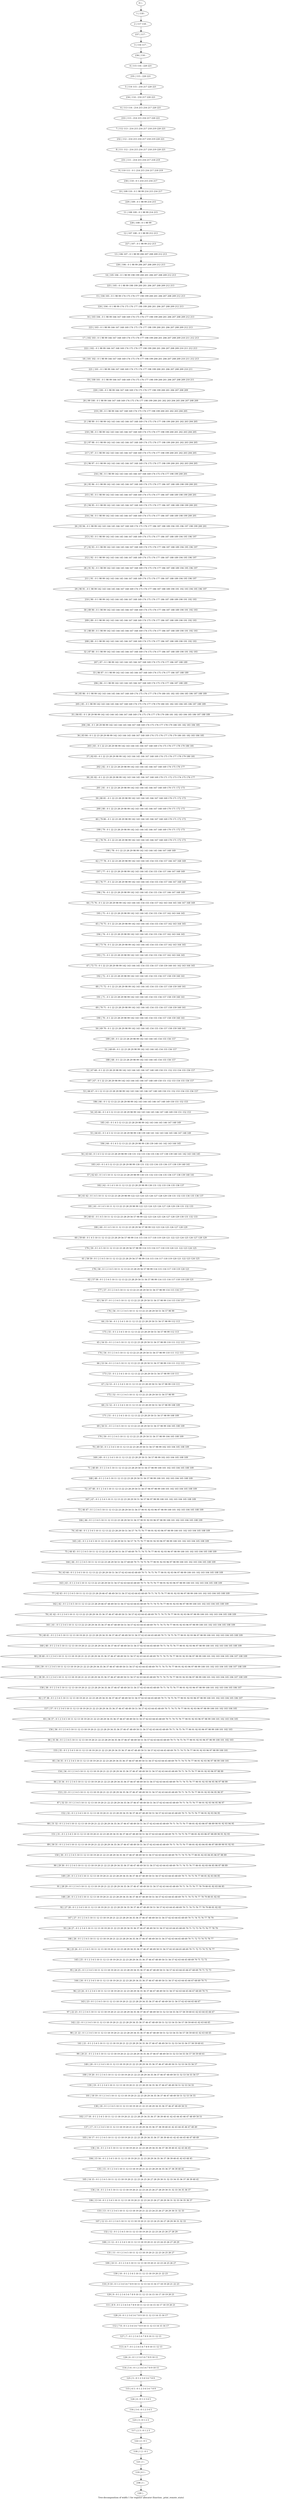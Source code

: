 digraph G {
graph [label="Tree-decomposition of width 1 for register allocator (function _print_remote_stats)"]
0[label="0 | : "];
1[label="1 | 118 : "];
2[label="2 | 117 118 : "];
3[label="3 | 116 117 : "];
4[label="4 | 115 116 : 220 221 "];
5[label="5 | 114 115 : 216 217 220 221 "];
6[label="6 | 113 114 : 214 215 216 217 220 221 "];
7[label="7 | 112 113 : 214 215 216 217 218 219 220 221 "];
8[label="8 | 111 112 : 214 215 216 217 218 219 220 221 "];
9[label="9 | 110 111 : 0 1 214 215 216 217 218 219 "];
10[label="10 | 109 110 : 0 1 98 99 214 215 216 217 "];
11[label="11 | 108 109 : 0 1 98 99 214 215 "];
12[label="12 | 107 108 : 0 1 98 99 212 213 "];
13[label="13 | 106 107 : 0 1 98 99 206 207 208 209 212 213 "];
14[label="14 | 105 106 : 0 1 98 99 198 199 200 201 206 207 208 209 212 213 "];
15[label="15 | 104 105 : 0 1 98 99 174 175 176 177 198 199 200 201 206 207 208 209 212 213 "];
16[label="16 | 103 104 : 0 1 98 99 166 167 168 169 174 175 176 177 198 199 200 201 206 207 208 209 212 213 "];
17[label="17 | 102 103 : 0 1 98 99 166 167 168 169 174 175 176 177 198 199 200 201 206 207 208 209 210 211 212 213 "];
18[label="18 | 101 102 : 0 1 98 99 166 167 168 169 174 175 176 177 198 199 200 201 206 207 208 209 210 211 212 213 "];
19[label="19 | 100 101 : 0 1 98 99 166 167 168 169 174 175 176 177 198 199 200 201 206 207 208 209 210 211 "];
20[label="20 | 99 100 : 0 1 98 99 166 167 168 169 174 175 176 177 198 199 200 201 202 203 204 205 206 207 208 209 "];
21[label="21 | 98 99 : 0 1 98 99 142 143 144 145 166 167 168 169 174 175 176 177 198 199 200 201 202 203 204 205 "];
22[label="22 | 97 98 : 0 1 98 99 142 143 144 145 166 167 168 169 174 175 176 177 198 199 200 201 202 203 204 205 "];
23[label="23 | 96 97 : 0 1 98 99 142 143 144 145 166 167 168 169 174 175 176 177 198 199 200 201 202 203 204 205 "];
24[label="24 | 95 96 : 0 1 98 99 142 143 144 145 166 167 168 169 174 175 176 177 186 187 188 189 198 199 200 201 "];
25[label="25 | 94 95 : 0 1 98 99 142 143 144 145 166 167 168 169 174 175 176 177 186 187 188 189 198 199 200 201 "];
26[label="26 | 93 94 : 0 1 98 99 142 143 144 145 166 167 168 169 174 175 176 177 186 187 188 189 194 195 196 197 198 199 200 201 "];
27[label="27 | 92 93 : 0 1 98 99 142 143 144 145 166 167 168 169 174 175 176 177 186 187 188 189 194 195 196 197 "];
28[label="28 | 91 92 : 0 1 98 99 142 143 144 145 166 167 168 169 174 175 176 177 186 187 188 189 194 195 196 197 "];
29[label="29 | 90 91 : 0 1 98 99 142 143 144 145 166 167 168 169 174 175 176 177 186 187 188 189 190 191 192 193 194 195 196 197 "];
30[label="30 | 89 90 : 0 1 98 99 142 143 144 145 166 167 168 169 174 175 176 177 186 187 188 189 190 191 192 193 "];
31[label="31 | 88 89 : 0 1 98 99 142 143 144 145 166 167 168 169 174 175 176 177 186 187 188 189 190 191 192 193 "];
32[label="32 | 87 88 : 0 1 98 99 142 143 144 145 166 167 168 169 174 175 176 177 186 187 188 189 190 191 192 193 "];
33[label="33 | 86 87 : 0 1 98 99 142 143 144 145 166 167 168 169 174 175 176 177 186 187 188 189 "];
34[label="34 | 85 86 : 0 1 98 99 142 143 144 145 166 167 168 169 174 175 176 177 178 179 180 181 182 183 184 185 186 187 188 189 "];
35[label="35 | 84 85 : 0 1 28 29 98 99 142 143 144 145 166 167 168 169 174 175 176 177 178 179 180 181 182 183 184 185 186 187 188 189 "];
36[label="36 | 83 84 : 0 1 22 23 28 29 98 99 142 143 144 145 166 167 168 169 174 175 176 177 178 179 180 181 182 183 184 185 "];
37[label="37 | 82 83 : 0 1 22 23 28 29 98 99 142 143 144 145 166 167 168 169 174 175 176 177 178 179 180 181 "];
38[label="38 | 81 82 : 0 1 22 23 28 29 98 99 142 143 144 145 166 167 168 169 170 171 172 173 174 175 176 177 "];
39[label="39 | 80 81 : 0 1 22 23 28 29 98 99 142 143 144 145 166 167 168 169 170 171 172 173 "];
40[label="40 | 79 80 : 0 1 22 23 28 29 98 99 142 143 144 145 166 167 168 169 170 171 172 173 "];
41[label="41 | 78 79 : 0 1 22 23 28 29 98 99 142 143 144 145 166 167 168 169 170 171 172 173 "];
42[label="42 | 77 78 : 0 1 22 23 28 29 98 99 142 143 144 145 154 155 156 157 166 167 168 169 "];
43[label="43 | 76 77 : 0 1 22 23 28 29 98 99 142 143 144 145 154 155 156 157 166 167 168 169 "];
44[label="44 | 75 76 : 0 1 22 23 28 29 98 99 142 143 144 145 154 155 156 157 162 163 164 165 166 167 168 169 "];
45[label="45 | 74 75 : 0 1 22 23 28 29 98 99 142 143 144 145 154 155 156 157 162 163 164 165 "];
46[label="46 | 73 74 : 0 1 22 23 28 29 98 99 142 143 144 145 154 155 156 157 162 163 164 165 "];
47[label="47 | 72 73 : 0 1 22 23 28 29 98 99 142 143 144 145 154 155 156 157 158 159 160 161 162 163 164 165 "];
48[label="48 | 71 72 : 0 1 22 23 28 29 98 99 142 143 144 145 154 155 156 157 158 159 160 161 "];
49[label="49 | 70 71 : 0 1 22 23 28 29 98 99 142 143 144 145 154 155 156 157 158 159 160 161 "];
50[label="50 | 69 70 : 0 1 22 23 28 29 98 99 142 143 144 145 154 155 156 157 158 159 160 161 "];
51[label="51 | 68 69 : 0 1 22 23 28 29 98 99 142 143 144 145 154 155 156 157 "];
52[label="52 | 67 68 : 0 1 22 23 28 29 98 99 142 143 144 145 146 147 148 149 150 151 152 153 154 155 156 157 "];
53[label="53 | 66 67 : 0 1 12 13 22 23 28 29 98 99 142 143 144 145 146 147 148 149 150 151 152 153 154 155 156 157 "];
54[label="54 | 65 66 : 0 1 4 5 12 13 22 23 28 29 98 99 142 143 144 145 146 147 148 149 150 151 152 153 "];
55[label="55 | 64 65 : 0 1 4 5 12 13 22 23 28 29 98 99 138 139 140 141 142 143 144 145 146 147 148 149 "];
56[label="56 | 63 64 : 0 1 4 5 12 13 22 23 28 29 98 99 130 131 132 133 134 135 136 137 138 139 140 141 142 143 144 145 "];
57[label="57 | 62 63 : 0 1 4 5 10 11 12 13 22 23 28 29 98 99 130 131 132 133 134 135 136 137 138 139 140 141 "];
58[label="58 | 61 62 : 0 1 4 5 10 11 12 13 22 23 28 29 98 99 122 123 124 125 126 127 128 129 130 131 132 133 134 135 136 137 "];
59[label="59 | 60 61 : 0 1 4 5 10 11 12 13 22 23 28 29 56 57 98 99 122 123 124 125 126 127 128 129 130 131 132 133 "];
60[label="60 | 59 60 : 0 1 4 5 10 11 12 13 22 23 28 29 56 57 98 99 114 115 116 117 118 119 120 121 122 123 124 125 126 127 128 129 "];
61[label="61 | 58 59 : 0 1 2 3 4 5 10 11 12 13 22 23 28 29 56 57 98 99 114 115 116 117 118 119 120 121 122 123 124 125 "];
62[label="62 | 57 58 : 0 1 2 3 4 5 10 11 12 13 22 23 28 29 50 51 56 57 98 99 114 115 116 117 118 119 120 121 "];
63[label="63 | 56 57 : 0 1 2 3 4 5 10 11 12 13 22 23 28 29 50 51 56 57 98 99 114 115 116 117 "];
64[label="64 | 55 56 : 0 1 2 3 4 5 10 11 12 13 22 23 28 29 50 51 56 57 98 99 112 113 "];
65[label="65 | 54 55 : 0 1 2 3 4 5 10 11 12 13 22 23 28 29 50 51 56 57 98 99 110 111 112 113 "];
66[label="66 | 53 54 : 0 1 2 3 4 5 10 11 12 13 22 23 28 29 50 51 56 57 98 99 110 111 112 113 "];
67[label="67 | 52 53 : 0 1 2 3 4 5 10 11 12 13 22 23 28 29 50 51 56 57 98 99 110 111 "];
68[label="68 | 51 52 : 0 1 2 3 4 5 10 11 12 13 22 23 28 29 50 51 56 57 98 99 108 109 "];
69[label="69 | 50 51 : 0 1 2 3 4 5 10 11 12 13 22 23 28 29 50 51 56 57 98 99 104 105 108 109 "];
70[label="70 | 49 50 : 0 1 2 3 4 5 10 11 12 13 22 23 28 29 50 51 56 57 98 99 102 103 104 105 108 109 "];
71[label="71 | 48 49 : 0 1 2 3 4 5 10 11 12 13 22 23 28 29 50 51 56 57 98 99 100 101 102 103 104 105 108 109 "];
72[label="72 | 47 48 : 0 1 2 3 4 5 10 11 12 13 22 23 28 29 50 51 56 57 96 97 98 99 100 101 102 103 104 105 108 109 "];
73[label="73 | 46 47 : 0 1 2 3 4 5 10 11 12 13 22 23 28 29 50 51 56 57 90 91 92 93 96 97 98 99 100 101 102 103 104 105 108 109 "];
74[label="74 | 45 46 : 0 1 2 3 4 5 10 11 12 13 22 23 28 29 50 51 56 57 74 75 76 77 90 91 92 93 96 97 98 99 100 101 102 103 104 105 108 109 "];
75[label="75 | 44 45 : 0 1 2 3 4 5 10 11 12 13 22 23 28 29 50 51 56 57 68 69 70 71 74 75 76 77 90 91 92 93 96 97 98 99 100 101 102 103 104 105 108 109 "];
76[label="76 | 43 44 : 0 1 2 3 4 5 10 11 12 13 22 23 28 29 50 51 56 57 62 63 64 65 68 69 70 71 74 75 76 77 90 91 92 93 96 97 98 99 100 101 102 103 104 105 108 109 "];
77[label="77 | 42 43 : 0 1 2 3 4 5 10 11 12 13 22 23 28 29 46 47 48 49 50 51 56 57 62 63 64 65 68 69 70 71 74 75 76 77 90 91 92 93 96 97 98 99 100 101 102 103 104 105 108 109 "];
78[label="78 | 41 42 : 0 1 2 3 4 5 10 11 12 13 22 23 28 29 34 35 36 37 46 47 48 49 50 51 56 57 62 63 64 65 68 69 70 71 74 75 76 77 90 91 92 93 96 97 98 99 100 101 102 103 104 105 108 109 "];
79[label="79 | 40 41 : 0 1 2 3 4 5 10 11 12 13 18 19 20 21 22 23 28 29 34 35 36 37 46 47 48 49 50 51 56 57 62 63 64 65 68 69 70 71 74 75 76 77 90 91 92 93 96 97 98 99 100 101 102 103 104 105 108 109 "];
80[label="80 | 39 40 : 0 1 2 3 4 5 10 11 12 13 18 19 20 21 22 23 28 29 34 35 36 37 46 47 48 49 50 51 56 57 62 63 64 65 68 69 70 71 74 75 76 77 90 91 92 93 96 97 98 99 100 101 102 103 104 105 106 107 108 109 "];
81[label="81 | 38 39 : 0 1 2 3 4 5 10 11 12 13 18 19 20 21 22 23 28 29 34 35 36 37 46 47 48 49 50 51 56 57 62 63 64 65 68 69 70 71 74 75 76 77 90 91 92 93 96 97 98 99 100 101 102 103 104 105 106 107 108 109 "];
82[label="82 | 37 38 : 0 1 2 3 4 5 10 11 12 13 18 19 20 21 22 23 28 29 34 35 36 37 46 47 48 49 50 51 56 57 62 63 64 65 68 69 70 71 74 75 76 77 90 91 92 93 96 97 98 99 100 101 102 103 104 105 106 107 "];
83[label="83 | 36 37 : 0 1 2 3 4 5 10 11 12 13 18 19 20 21 22 23 28 29 34 35 36 37 46 47 48 49 50 51 56 57 62 63 64 65 68 69 70 71 74 75 76 77 90 91 92 93 96 97 98 99 100 101 102 103 104 105 "];
84[label="84 | 35 36 : 0 1 2 3 4 5 10 11 12 13 18 19 20 21 22 23 28 29 34 35 36 37 46 47 48 49 50 51 56 57 62 63 64 65 68 69 70 71 74 75 76 77 90 91 92 93 96 97 98 99 100 101 102 103 "];
85[label="85 | 34 35 : 0 1 2 3 4 5 10 11 12 13 18 19 20 21 22 23 28 29 34 35 36 37 46 47 48 49 50 51 56 57 62 63 64 65 68 69 70 71 74 75 76 77 90 91 92 93 96 97 98 99 100 101 "];
86[label="86 | 33 34 : 0 1 2 3 4 5 10 11 12 13 18 19 20 21 22 23 28 29 34 35 36 37 46 47 48 49 50 51 56 57 62 63 64 65 68 69 70 71 74 75 76 77 90 91 92 93 94 95 96 97 98 99 "];
87[label="87 | 32 33 : 0 1 2 3 4 5 10 11 12 13 18 19 20 21 22 23 28 29 34 35 36 37 46 47 48 49 50 51 56 57 62 63 64 65 68 69 70 71 74 75 76 77 90 91 92 93 94 95 96 97 "];
88[label="88 | 31 32 : 0 1 2 3 4 5 10 11 12 13 18 19 20 21 22 23 28 29 34 35 36 37 46 47 48 49 50 51 56 57 62 63 64 65 68 69 70 71 74 75 76 77 80 81 82 83 86 87 88 89 90 91 92 93 94 95 "];
89[label="89 | 30 31 : 0 1 2 3 4 5 10 11 12 13 18 19 20 21 22 23 28 29 34 35 36 37 46 47 48 49 50 51 56 57 62 63 64 65 68 69 70 71 74 75 76 77 80 81 82 83 84 85 86 87 88 89 90 91 92 93 "];
90[label="90 | 29 30 : 0 1 2 3 4 5 10 11 12 13 18 19 20 21 22 23 28 29 34 35 36 37 46 47 48 49 50 51 56 57 62 63 64 65 68 69 70 71 74 75 76 77 80 81 82 83 84 85 86 87 88 89 "];
91[label="91 | 28 29 : 0 1 2 3 4 5 10 11 12 13 18 19 20 21 22 23 28 29 34 35 36 37 46 47 48 49 50 51 56 57 62 63 64 65 68 69 70 71 74 75 76 77 78 79 80 81 82 83 84 85 "];
92[label="92 | 27 28 : 0 1 2 3 4 5 10 11 12 13 18 19 20 21 22 23 28 29 34 35 36 37 46 47 48 49 50 51 56 57 62 63 64 65 68 69 70 71 74 75 76 77 78 79 80 81 82 83 "];
93[label="93 | 26 27 : 0 1 2 3 4 5 10 11 12 13 18 19 20 21 22 23 28 29 34 35 36 37 46 47 48 49 50 51 56 57 62 63 64 65 68 69 70 71 72 73 74 75 76 77 78 79 "];
94[label="94 | 25 26 : 0 1 2 3 4 5 10 11 12 13 18 19 20 21 22 23 28 29 34 35 36 37 46 47 48 49 50 51 56 57 62 63 64 65 68 69 70 71 72 73 74 75 76 77 "];
95[label="95 | 24 25 : 0 1 2 3 4 5 10 11 12 13 18 19 20 21 22 23 28 29 34 35 36 37 46 47 48 49 50 51 56 57 62 63 64 65 66 67 68 69 70 71 72 73 "];
96[label="96 | 23 24 : 0 1 2 3 4 5 10 11 12 13 18 19 20 21 22 23 28 29 34 35 36 37 46 47 48 49 50 51 56 57 62 63 64 65 66 67 68 69 70 71 "];
97[label="97 | 22 23 : 0 1 2 3 4 5 10 11 12 13 18 19 20 21 22 23 28 29 34 35 36 37 46 47 48 49 50 51 52 53 54 55 56 57 58 59 60 61 62 63 64 65 66 67 "];
98[label="98 | 21 22 : 0 1 2 3 4 5 10 11 12 13 18 19 20 21 22 23 28 29 34 35 36 37 46 47 48 49 50 51 52 53 54 55 56 57 58 59 60 61 62 63 64 65 "];
99[label="99 | 20 21 : 0 1 2 3 4 5 10 11 12 13 18 19 20 21 22 23 28 29 34 35 36 37 46 47 48 49 50 51 52 53 54 55 56 57 58 59 60 61 "];
100[label="100 | 19 20 : 0 1 2 3 4 5 10 11 12 13 18 19 20 21 22 23 28 29 34 35 36 37 46 47 48 49 50 51 52 53 54 55 56 57 "];
101[label="101 | 18 19 : 0 1 2 3 4 5 10 11 12 13 18 19 20 21 22 23 28 29 34 35 36 37 46 47 48 49 50 51 52 53 54 55 "];
102[label="102 | 17 18 : 0 1 2 3 4 5 10 11 12 13 18 19 20 21 22 23 28 29 34 35 36 37 38 39 40 41 42 43 44 45 46 47 48 49 50 51 "];
103[label="103 | 16 17 : 0 1 2 3 4 5 10 11 12 13 18 19 20 21 22 23 28 29 34 35 36 37 38 39 40 41 42 43 44 45 46 47 48 49 "];
104[label="104 | 15 16 : 0 1 2 3 4 5 10 11 12 13 18 19 20 21 22 23 28 29 34 35 36 37 38 39 40 41 42 43 44 45 "];
105[label="105 | 14 15 : 0 1 2 3 4 5 10 11 12 13 18 19 20 21 22 23 24 25 26 27 28 29 30 31 32 33 34 35 36 37 38 39 40 41 "];
106[label="106 | 13 14 : 0 1 2 3 4 5 10 11 12 13 18 19 20 21 22 23 24 25 26 27 28 29 30 31 32 33 34 35 36 37 "];
107[label="107 | 12 13 : 0 1 2 3 4 5 10 11 12 13 18 19 20 21 22 23 24 25 26 27 28 29 30 31 32 33 "];
108[label="108 | 11 12 : 0 1 2 3 4 5 10 11 12 13 18 19 20 21 22 23 24 25 26 27 28 29 "];
109[label="109 | 10 11 : 0 1 2 3 4 5 10 11 12 13 18 19 20 21 22 23 24 25 26 27 "];
110[label="110 | 9 10 : 0 1 2 3 4 5 6 7 8 9 10 11 12 13 14 15 16 17 18 19 20 21 22 23 "];
111[label="111 | 8 9 : 0 1 2 3 4 5 6 7 8 9 10 11 12 13 14 15 16 17 18 19 20 21 "];
112[label="112 | 7 8 : 0 1 2 3 4 5 6 7 8 9 10 11 12 13 14 15 16 17 "];
113[label="113 | 6 7 : 0 1 2 3 4 5 6 7 8 9 10 11 12 13 "];
114[label="114 | 5 6 : 0 1 2 3 4 5 6 7 8 9 10 11 "];
115[label="115 | 4 5 : 0 1 2 3 4 5 6 7 8 9 "];
116[label="116 | 3 4 : 0 1 2 3 4 5 "];
117[label="117 | 2 3 : 0 1 2 3 "];
118[label="118 | 1 2 : 0 1 "];
119[label="119 | 0 1 : "];
120[label="120 | : "];
121[label="121 | 1 : "];
122[label="122 | 2 : 0 1 "];
123[label="123 | 3 : 0 1 2 3 "];
124[label="124 | 4 : 0 1 2 3 4 5 "];
125[label="125 | 5 : 0 1 2 3 4 5 6 7 8 9 "];
126[label="126 | 6 : 0 1 2 3 4 5 6 7 8 9 10 11 "];
127[label="127 | 7 : 0 1 2 3 4 5 6 7 8 9 10 11 12 13 "];
128[label="128 | 8 : 0 1 2 3 4 5 6 7 8 9 10 11 12 13 14 15 16 17 "];
129[label="129 | 9 : 0 1 2 3 4 5 6 7 8 9 10 11 12 13 14 15 16 17 18 19 20 21 "];
130[label="130 | 10 : 0 1 2 3 4 5 10 11 12 13 18 19 20 21 22 23 "];
131[label="131 | 11 : 0 1 2 3 4 5 10 11 12 13 18 19 20 21 22 23 24 25 26 27 "];
132[label="132 | 12 : 0 1 2 3 4 5 10 11 12 13 18 19 20 21 22 23 24 25 26 27 28 29 "];
133[label="133 | 13 : 0 1 2 3 4 5 10 11 12 13 18 19 20 21 22 23 24 25 26 27 28 29 30 31 32 33 "];
134[label="134 | 14 : 0 1 2 3 4 5 10 11 12 13 18 19 20 21 22 23 24 25 26 27 28 29 30 31 32 33 34 35 36 37 "];
135[label="135 | 15 : 0 1 2 3 4 5 10 11 12 13 18 19 20 21 22 23 28 29 34 35 36 37 38 39 40 41 "];
136[label="136 | 16 : 0 1 2 3 4 5 10 11 12 13 18 19 20 21 22 23 28 29 34 35 36 37 38 39 40 41 42 43 44 45 "];
137[label="137 | 17 : 0 1 2 3 4 5 10 11 12 13 18 19 20 21 22 23 28 29 34 35 36 37 38 39 40 41 42 43 44 45 46 47 48 49 "];
138[label="138 | 18 : 0 1 2 3 4 5 10 11 12 13 18 19 20 21 22 23 28 29 34 35 36 37 46 47 48 49 50 51 "];
139[label="139 | 19 : 0 1 2 3 4 5 10 11 12 13 18 19 20 21 22 23 28 29 34 35 36 37 46 47 48 49 50 51 52 53 54 55 "];
140[label="140 | 20 : 0 1 2 3 4 5 10 11 12 13 18 19 20 21 22 23 28 29 34 35 36 37 46 47 48 49 50 51 52 53 54 55 56 57 "];
141[label="141 | 21 : 0 1 2 3 4 5 10 11 12 13 18 19 20 21 22 23 28 29 34 35 36 37 46 47 48 49 50 51 52 53 54 55 56 57 58 59 60 61 "];
142[label="142 | 22 : 0 1 2 3 4 5 10 11 12 13 18 19 20 21 22 23 28 29 34 35 36 37 46 47 48 49 50 51 52 53 54 55 56 57 58 59 60 61 62 63 64 65 "];
143[label="143 | 23 : 0 1 2 3 4 5 10 11 12 13 18 19 20 21 22 23 28 29 34 35 36 37 46 47 48 49 50 51 56 57 62 63 64 65 66 67 "];
144[label="144 | 24 : 0 1 2 3 4 5 10 11 12 13 18 19 20 21 22 23 28 29 34 35 36 37 46 47 48 49 50 51 56 57 62 63 64 65 66 67 68 69 70 71 "];
145[label="145 | 25 : 0 1 2 3 4 5 10 11 12 13 18 19 20 21 22 23 28 29 34 35 36 37 46 47 48 49 50 51 56 57 62 63 64 65 68 69 70 71 72 73 "];
146[label="146 | 26 : 0 1 2 3 4 5 10 11 12 13 18 19 20 21 22 23 28 29 34 35 36 37 46 47 48 49 50 51 56 57 62 63 64 65 68 69 70 71 72 73 74 75 76 77 "];
147[label="147 | 27 : 0 1 2 3 4 5 10 11 12 13 18 19 20 21 22 23 28 29 34 35 36 37 46 47 48 49 50 51 56 57 62 63 64 65 68 69 70 71 74 75 76 77 78 79 "];
148[label="148 | 28 : 0 1 2 3 4 5 10 11 12 13 18 19 20 21 22 23 28 29 34 35 36 37 46 47 48 49 50 51 56 57 62 63 64 65 68 69 70 71 74 75 76 77 78 79 80 81 82 83 "];
149[label="149 | 29 : 0 1 2 3 4 5 10 11 12 13 18 19 20 21 22 23 28 29 34 35 36 37 46 47 48 49 50 51 56 57 62 63 64 65 68 69 70 71 74 75 76 77 80 81 82 83 84 85 "];
150[label="150 | 30 : 0 1 2 3 4 5 10 11 12 13 18 19 20 21 22 23 28 29 34 35 36 37 46 47 48 49 50 51 56 57 62 63 64 65 68 69 70 71 74 75 76 77 80 81 82 83 84 85 86 87 88 89 "];
151[label="151 | 31 : 0 1 2 3 4 5 10 11 12 13 18 19 20 21 22 23 28 29 34 35 36 37 46 47 48 49 50 51 56 57 62 63 64 65 68 69 70 71 74 75 76 77 80 81 82 83 86 87 88 89 90 91 92 93 "];
152[label="152 | 32 : 0 1 2 3 4 5 10 11 12 13 18 19 20 21 22 23 28 29 34 35 36 37 46 47 48 49 50 51 56 57 62 63 64 65 68 69 70 71 74 75 76 77 90 91 92 93 94 95 "];
153[label="153 | 33 : 0 1 2 3 4 5 10 11 12 13 18 19 20 21 22 23 28 29 34 35 36 37 46 47 48 49 50 51 56 57 62 63 64 65 68 69 70 71 74 75 76 77 90 91 92 93 94 95 96 97 "];
154[label="154 | 34 : 0 1 2 3 4 5 10 11 12 13 18 19 20 21 22 23 28 29 34 35 36 37 46 47 48 49 50 51 56 57 62 63 64 65 68 69 70 71 74 75 76 77 90 91 92 93 96 97 98 99 "];
155[label="155 | 35 : 0 1 2 3 4 5 10 11 12 13 18 19 20 21 22 23 28 29 34 35 36 37 46 47 48 49 50 51 56 57 62 63 64 65 68 69 70 71 74 75 76 77 90 91 92 93 96 97 98 99 100 101 "];
156[label="156 | 36 : 0 1 2 3 4 5 10 11 12 13 18 19 20 21 22 23 28 29 34 35 36 37 46 47 48 49 50 51 56 57 62 63 64 65 68 69 70 71 74 75 76 77 90 91 92 93 96 97 98 99 100 101 102 103 "];
157[label="157 | 37 : 0 1 2 3 4 5 10 11 12 13 18 19 20 21 22 23 28 29 34 35 36 37 46 47 48 49 50 51 56 57 62 63 64 65 68 69 70 71 74 75 76 77 90 91 92 93 96 97 98 99 100 101 102 103 104 105 "];
158[label="158 | 38 : 0 1 2 3 4 5 10 11 12 13 18 19 20 21 22 23 28 29 34 35 36 37 46 47 48 49 50 51 56 57 62 63 64 65 68 69 70 71 74 75 76 77 90 91 92 93 96 97 98 99 100 101 102 103 104 105 106 107 "];
159[label="159 | 39 : 0 1 2 3 4 5 10 11 12 13 18 19 20 21 22 23 28 29 34 35 36 37 46 47 48 49 50 51 56 57 62 63 64 65 68 69 70 71 74 75 76 77 90 91 92 93 96 97 98 99 100 101 102 103 104 105 106 107 108 109 "];
160[label="160 | 40 : 0 1 2 3 4 5 10 11 12 13 18 19 20 21 22 23 28 29 34 35 36 37 46 47 48 49 50 51 56 57 62 63 64 65 68 69 70 71 74 75 76 77 90 91 92 93 96 97 98 99 100 101 102 103 104 105 108 109 "];
161[label="161 | 41 : 0 1 2 3 4 5 10 11 12 13 22 23 28 29 34 35 36 37 46 47 48 49 50 51 56 57 62 63 64 65 68 69 70 71 74 75 76 77 90 91 92 93 96 97 98 99 100 101 102 103 104 105 108 109 "];
162[label="162 | 42 : 0 1 2 3 4 5 10 11 12 13 22 23 28 29 46 47 48 49 50 51 56 57 62 63 64 65 68 69 70 71 74 75 76 77 90 91 92 93 96 97 98 99 100 101 102 103 104 105 108 109 "];
163[label="163 | 43 : 0 1 2 3 4 5 10 11 12 13 22 23 28 29 50 51 56 57 62 63 64 65 68 69 70 71 74 75 76 77 90 91 92 93 96 97 98 99 100 101 102 103 104 105 108 109 "];
164[label="164 | 44 : 0 1 2 3 4 5 10 11 12 13 22 23 28 29 50 51 56 57 68 69 70 71 74 75 76 77 90 91 92 93 96 97 98 99 100 101 102 103 104 105 108 109 "];
165[label="165 | 45 : 0 1 2 3 4 5 10 11 12 13 22 23 28 29 50 51 56 57 74 75 76 77 90 91 92 93 96 97 98 99 100 101 102 103 104 105 108 109 "];
166[label="166 | 46 : 0 1 2 3 4 5 10 11 12 13 22 23 28 29 50 51 56 57 90 91 92 93 96 97 98 99 100 101 102 103 104 105 108 109 "];
167[label="167 | 47 : 0 1 2 3 4 5 10 11 12 13 22 23 28 29 50 51 56 57 96 97 98 99 100 101 102 103 104 105 108 109 "];
168[label="168 | 48 : 0 1 2 3 4 5 10 11 12 13 22 23 28 29 50 51 56 57 98 99 100 101 102 103 104 105 108 109 "];
169[label="169 | 49 : 0 1 2 3 4 5 10 11 12 13 22 23 28 29 50 51 56 57 98 99 102 103 104 105 108 109 "];
170[label="170 | 50 : 0 1 2 3 4 5 10 11 12 13 22 23 28 29 50 51 56 57 98 99 104 105 108 109 "];
171[label="171 | 51 : 0 1 2 3 4 5 10 11 12 13 22 23 28 29 50 51 56 57 98 99 108 109 "];
172[label="172 | 52 : 0 1 2 3 4 5 10 11 12 13 22 23 28 29 50 51 56 57 98 99 "];
173[label="173 | 53 : 0 1 2 3 4 5 10 11 12 13 22 23 28 29 50 51 56 57 98 99 110 111 "];
174[label="174 | 54 : 0 1 2 3 4 5 10 11 12 13 22 23 28 29 50 51 56 57 98 99 110 111 112 113 "];
175[label="175 | 55 : 0 1 2 3 4 5 10 11 12 13 22 23 28 29 50 51 56 57 98 99 112 113 "];
176[label="176 | 56 : 0 1 2 3 4 5 10 11 12 13 22 23 28 29 50 51 56 57 98 99 "];
177[label="177 | 57 : 0 1 2 3 4 5 10 11 12 13 22 23 28 29 50 51 56 57 98 99 114 115 116 117 "];
178[label="178 | 58 : 0 1 2 3 4 5 10 11 12 13 22 23 28 29 56 57 98 99 114 115 116 117 118 119 120 121 "];
179[label="179 | 59 : 0 1 4 5 10 11 12 13 22 23 28 29 56 57 98 99 114 115 116 117 118 119 120 121 122 123 124 125 "];
180[label="180 | 60 : 0 1 4 5 10 11 12 13 22 23 28 29 56 57 98 99 122 123 124 125 126 127 128 129 "];
181[label="181 | 61 : 0 1 4 5 10 11 12 13 22 23 28 29 98 99 122 123 124 125 126 127 128 129 130 131 132 133 "];
182[label="182 | 62 : 0 1 4 5 10 11 12 13 22 23 28 29 98 99 130 131 132 133 134 135 136 137 "];
183[label="183 | 63 : 0 1 4 5 12 13 22 23 28 29 98 99 130 131 132 133 134 135 136 137 138 139 140 141 "];
184[label="184 | 64 : 0 1 4 5 12 13 22 23 28 29 98 99 138 139 140 141 142 143 144 145 "];
185[label="185 | 65 : 0 1 4 5 12 13 22 23 28 29 98 99 142 143 144 145 146 147 148 149 "];
186[label="186 | 66 : 0 1 12 13 22 23 28 29 98 99 142 143 144 145 146 147 148 149 150 151 152 153 "];
187[label="187 | 67 : 0 1 22 23 28 29 98 99 142 143 144 145 146 147 148 149 150 151 152 153 154 155 156 157 "];
188[label="188 | 68 : 0 1 22 23 28 29 98 99 142 143 144 145 154 155 156 157 "];
189[label="189 | 69 : 0 1 22 23 28 29 98 99 142 143 144 145 154 155 156 157 "];
190[label="190 | 70 : 0 1 22 23 28 29 98 99 142 143 144 145 154 155 156 157 158 159 160 161 "];
191[label="191 | 71 : 0 1 22 23 28 29 98 99 142 143 144 145 154 155 156 157 158 159 160 161 "];
192[label="192 | 72 : 0 1 22 23 28 29 98 99 142 143 144 145 154 155 156 157 158 159 160 161 "];
193[label="193 | 73 : 0 1 22 23 28 29 98 99 142 143 144 145 154 155 156 157 162 163 164 165 "];
194[label="194 | 74 : 0 1 22 23 28 29 98 99 142 143 144 145 154 155 156 157 162 163 164 165 "];
195[label="195 | 75 : 0 1 22 23 28 29 98 99 142 143 144 145 154 155 156 157 162 163 164 165 "];
196[label="196 | 76 : 0 1 22 23 28 29 98 99 142 143 144 145 154 155 156 157 166 167 168 169 "];
197[label="197 | 77 : 0 1 22 23 28 29 98 99 142 143 144 145 154 155 156 157 166 167 168 169 "];
198[label="198 | 78 : 0 1 22 23 28 29 98 99 142 143 144 145 166 167 168 169 "];
199[label="199 | 79 : 0 1 22 23 28 29 98 99 142 143 144 145 166 167 168 169 170 171 172 173 "];
200[label="200 | 80 : 0 1 22 23 28 29 98 99 142 143 144 145 166 167 168 169 170 171 172 173 "];
201[label="201 | 81 : 0 1 22 23 28 29 98 99 142 143 144 145 166 167 168 169 170 171 172 173 "];
202[label="202 | 82 : 0 1 22 23 28 29 98 99 142 143 144 145 166 167 168 169 174 175 176 177 "];
203[label="203 | 83 : 0 1 22 23 28 29 98 99 142 143 144 145 166 167 168 169 174 175 176 177 178 179 180 181 "];
204[label="204 | 84 : 0 1 28 29 98 99 142 143 144 145 166 167 168 169 174 175 176 177 178 179 180 181 182 183 184 185 "];
205[label="205 | 85 : 0 1 98 99 142 143 144 145 166 167 168 169 174 175 176 177 178 179 180 181 182 183 184 185 186 187 188 189 "];
206[label="206 | 86 : 0 1 98 99 142 143 144 145 166 167 168 169 174 175 176 177 186 187 188 189 "];
207[label="207 | 87 : 0 1 98 99 142 143 144 145 166 167 168 169 174 175 176 177 186 187 188 189 "];
208[label="208 | 88 : 0 1 98 99 142 143 144 145 166 167 168 169 174 175 176 177 186 187 188 189 190 191 192 193 "];
209[label="209 | 89 : 0 1 98 99 142 143 144 145 166 167 168 169 174 175 176 177 186 187 188 189 190 191 192 193 "];
210[label="210 | 90 : 0 1 98 99 142 143 144 145 166 167 168 169 174 175 176 177 186 187 188 189 190 191 192 193 "];
211[label="211 | 91 : 0 1 98 99 142 143 144 145 166 167 168 169 174 175 176 177 186 187 188 189 194 195 196 197 "];
212[label="212 | 92 : 0 1 98 99 142 143 144 145 166 167 168 169 174 175 176 177 186 187 188 189 194 195 196 197 "];
213[label="213 | 93 : 0 1 98 99 142 143 144 145 166 167 168 169 174 175 176 177 186 187 188 189 194 195 196 197 "];
214[label="214 | 94 : 0 1 98 99 142 143 144 145 166 167 168 169 174 175 176 177 186 187 188 189 198 199 200 201 "];
215[label="215 | 95 : 0 1 98 99 142 143 144 145 166 167 168 169 174 175 176 177 186 187 188 189 198 199 200 201 "];
216[label="216 | 96 : 0 1 98 99 142 143 144 145 166 167 168 169 174 175 176 177 198 199 200 201 "];
217[label="217 | 97 : 0 1 98 99 142 143 144 145 166 167 168 169 174 175 176 177 198 199 200 201 202 203 204 205 "];
218[label="218 | 98 : 0 1 98 99 142 143 144 145 166 167 168 169 174 175 176 177 198 199 200 201 202 203 204 205 "];
219[label="219 | 99 : 0 1 98 99 166 167 168 169 174 175 176 177 198 199 200 201 202 203 204 205 "];
220[label="220 | 100 : 0 1 98 99 166 167 168 169 174 175 176 177 198 199 200 201 206 207 208 209 "];
221[label="221 | 101 : 0 1 98 99 166 167 168 169 174 175 176 177 198 199 200 201 206 207 208 209 210 211 "];
222[label="222 | 102 : 0 1 98 99 166 167 168 169 174 175 176 177 198 199 200 201 206 207 208 209 210 211 212 213 "];
223[label="223 | 103 : 0 1 98 99 166 167 168 169 174 175 176 177 198 199 200 201 206 207 208 209 212 213 "];
224[label="224 | 104 : 0 1 98 99 174 175 176 177 198 199 200 201 206 207 208 209 212 213 "];
225[label="225 | 105 : 0 1 98 99 198 199 200 201 206 207 208 209 212 213 "];
226[label="226 | 106 : 0 1 98 99 206 207 208 209 212 213 "];
227[label="227 | 107 : 0 1 98 99 212 213 "];
228[label="228 | 108 : 0 1 98 99 "];
229[label="229 | 109 : 0 1 98 99 214 215 "];
230[label="230 | 110 : 0 1 214 215 216 217 "];
231[label="231 | 111 : 214 215 216 217 218 219 "];
232[label="232 | 112 : 214 215 216 217 218 219 220 221 "];
233[label="233 | 113 : 214 215 216 217 220 221 "];
234[label="234 | 114 : 216 217 220 221 "];
235[label="235 | 115 : 220 221 "];
236[label="236 | 116 : "];
237[label="237 | 117 : "];
238[label="238 | 1 : "];
0->1 ;
1->2 ;
121->119 ;
118->121 ;
122->118 ;
117->122 ;
123->117 ;
116->123 ;
124->116 ;
115->124 ;
125->115 ;
114->125 ;
126->114 ;
113->126 ;
127->113 ;
112->127 ;
128->112 ;
111->128 ;
129->111 ;
110->129 ;
130->110 ;
109->130 ;
131->109 ;
108->131 ;
132->108 ;
107->132 ;
133->107 ;
106->133 ;
134->106 ;
105->134 ;
135->105 ;
104->135 ;
136->104 ;
103->136 ;
137->103 ;
102->137 ;
138->102 ;
101->138 ;
139->101 ;
100->139 ;
140->100 ;
99->140 ;
141->99 ;
98->141 ;
142->98 ;
97->142 ;
143->97 ;
96->143 ;
144->96 ;
95->144 ;
145->95 ;
94->145 ;
146->94 ;
93->146 ;
147->93 ;
92->147 ;
148->92 ;
91->148 ;
149->91 ;
90->149 ;
150->90 ;
89->150 ;
151->89 ;
88->151 ;
152->88 ;
87->152 ;
153->87 ;
86->153 ;
154->86 ;
85->154 ;
155->85 ;
84->155 ;
156->84 ;
83->156 ;
157->83 ;
82->157 ;
158->82 ;
81->158 ;
159->81 ;
80->159 ;
160->80 ;
79->160 ;
161->79 ;
78->161 ;
162->78 ;
77->162 ;
163->77 ;
76->163 ;
164->76 ;
75->164 ;
165->75 ;
74->165 ;
166->74 ;
73->166 ;
167->73 ;
72->167 ;
168->72 ;
71->168 ;
169->71 ;
70->169 ;
170->70 ;
69->170 ;
171->69 ;
68->171 ;
172->68 ;
67->172 ;
173->67 ;
66->173 ;
174->66 ;
65->174 ;
175->65 ;
64->175 ;
176->64 ;
63->176 ;
177->63 ;
62->177 ;
178->62 ;
61->178 ;
179->61 ;
60->179 ;
180->60 ;
59->180 ;
181->59 ;
58->181 ;
182->58 ;
57->182 ;
183->57 ;
56->183 ;
184->56 ;
55->184 ;
185->55 ;
54->185 ;
186->54 ;
53->186 ;
187->53 ;
52->187 ;
188->52 ;
51->188 ;
189->51 ;
50->189 ;
190->50 ;
49->190 ;
191->49 ;
48->191 ;
192->48 ;
47->192 ;
193->47 ;
46->193 ;
194->46 ;
45->194 ;
195->45 ;
44->195 ;
196->44 ;
43->196 ;
197->43 ;
42->197 ;
198->42 ;
41->198 ;
199->41 ;
40->199 ;
200->40 ;
39->200 ;
201->39 ;
38->201 ;
202->38 ;
37->202 ;
203->37 ;
36->203 ;
204->36 ;
35->204 ;
205->35 ;
34->205 ;
206->34 ;
33->206 ;
207->33 ;
32->207 ;
208->32 ;
31->208 ;
209->31 ;
30->209 ;
210->30 ;
29->210 ;
211->29 ;
28->211 ;
212->28 ;
27->212 ;
213->27 ;
26->213 ;
214->26 ;
25->214 ;
215->25 ;
24->215 ;
216->24 ;
23->216 ;
217->23 ;
22->217 ;
218->22 ;
21->218 ;
219->21 ;
20->219 ;
220->20 ;
19->220 ;
221->19 ;
18->221 ;
222->18 ;
17->222 ;
223->17 ;
16->223 ;
224->16 ;
15->224 ;
225->15 ;
14->225 ;
226->14 ;
13->226 ;
227->13 ;
12->227 ;
228->12 ;
11->228 ;
229->11 ;
10->229 ;
230->10 ;
9->230 ;
231->9 ;
8->231 ;
232->8 ;
7->232 ;
233->7 ;
6->233 ;
234->6 ;
5->234 ;
235->5 ;
4->235 ;
236->4 ;
3->236 ;
237->3 ;
2->237 ;
238->120 ;
119->238 ;
}
